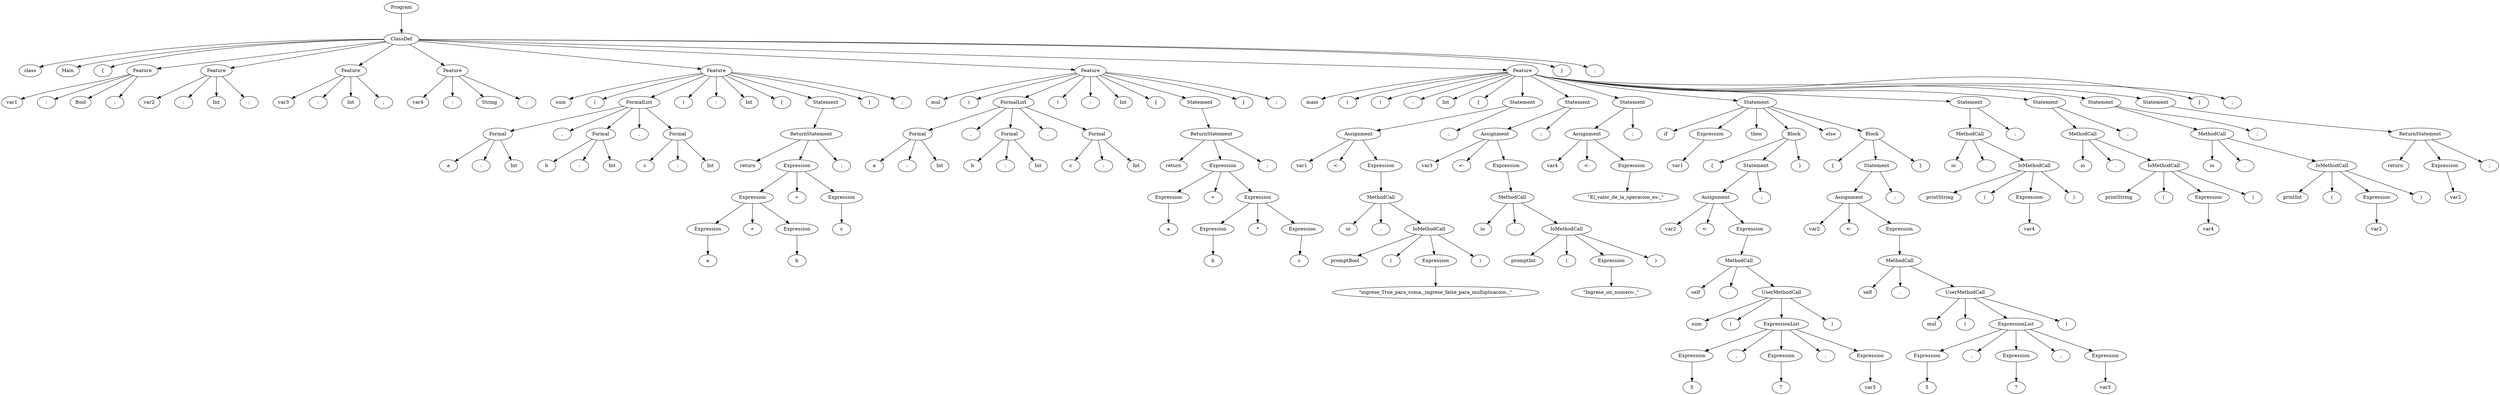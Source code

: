 digraph tree {
rankdir=TB;
nodesep=0.6;
ranksep=0.8;
    "Program_2321130398656" [label="Program"];
    "ClassDef_2321130400000" [label="ClassDef"];
    "class_2321155684608" [label="class"];
    "Main_2321155684672" [label="Main"];
    "{_2321155684800" [label="{"];
    "Feature_2321130400112" [label="Feature"];
    "var1_2321155685312" [label="var1"];
    ":_2321155686144" [label=":"];
    "Bool_2321155686208" [label="Bool"];
    ";_2321155686272" [label=";"];
    "Feature_2321130400560" [label="Feature"];
    "var2_2321155685952" [label="var2"];
    ":_2321155731584" [label=":"];
    "Int_2321155731648" [label="Int"];
    ";_2321155731712" [label=";"];
    "Feature_2321130400672" [label="Feature"];
    "var3_2321155731776" [label="var3"];
    ":_2321155731904" [label=":"];
    "Int_2321155731968" [label="Int"];
    ";_2321155732032" [label=";"];
    "Feature_2321130400784" [label="Feature"];
    "var4_2321155732096" [label="var4"];
    ":_2321155732224" [label=":"];
    "String_2321155732288" [label="String"];
    ";_2321155732352" [label=";"];
    "Feature_2321130400896" [label="Feature"];
    "sum_2321155732416" [label="sum"];
    "(_2321155732480" [label="("];
    "FormalList_2321130401120" [label="FormalList"];
    "Formal_2321130401232" [label="Formal"];
    "a_2321155732736" [label="a"];
    ":_2321155732864" [label=":"];
    "Int_2321155732928" [label="Int"];
    ",_2321155733056" [label=","];
    "Formal_2321130401344" [label="Formal"];
    "b_2321155733120" [label="b"];
    ":_2321155733248" [label=":"];
    "Int_2321155733312" [label="Int"];
    ",_2321155733440" [label=","];
    "Formal_2321130401456" [label="Formal"];
    "c_2321155733568" [label="c"];
    ":_2321155733696" [label=":"];
    "Int_2321155733760" [label="Int"];
    ")_2321155733824" [label=")"];
    ":_2321155733888" [label=":"];
    "Int_2321155734016" [label="Int"];
    "{_2321155734080" [label="{"];
    "Statement_2321130401568" [label="Statement"];
    "ReturnStatement_2321155735728" [label="ReturnStatement"];
    "return_2321155734336" [label="return"];
    "Expression_2321155737184" [label="Expression"];
    "Expression_2321155736736" [label="Expression"];
    "Expression_2321155735840" [label="Expression"];
    "a_2321155735232" [label="a"];
    "+_2321155749056" [label="+"];
    "Expression_2321155736848" [label="Expression"];
    "b_2321155750144" [label="b"];
    "+_2321155685504" [label="+"];
    "Expression_2321155737296" [label="Expression"];
    "c_2321155685824" [label="c"];
    ";_2321155751296" [label=";"];
    "}_2321155751552" [label="}"];
    ";_2321155733952" [label=";"];
    "Feature_2321155737632" [label="Feature"];
    "mul_2321155731520" [label="mul"];
    "(_2321155751616" [label="("];
    "FormalList_2321155737744" [label="FormalList"];
    "Formal_2321155737856" [label="Formal"];
    "a_2321155751680" [label="a"];
    ":_2321155751744" [label=":"];
    "Int_2321155751808" [label="Int"];
    ",_2321155751872" [label=","];
    "Formal_2321155737968" [label="Formal"];
    "b_2321221906496" [label="b"];
    ":_2321221906560" [label=":"];
    "Int_2321221906624" [label="Int"];
    ",_2321221906688" [label=","];
    "Formal_2321155738080" [label="Formal"];
    "c_2321221906816" [label="c"];
    ":_2321221906880" [label=":"];
    "Int_2321221906944" [label="Int"];
    ")_2321221907008" [label=")"];
    ":_2321221907072" [label=":"];
    "Int_2321221907200" [label="Int"];
    "{_2321221907264" [label="{"];
    "Statement_2321155738192" [label="Statement"];
    "ReturnStatement_2321155738304" [label="ReturnStatement"];
    "return_2321221907328" [label="return"];
    "Expression_2321155738528" [label="Expression"];
    "Expression_2321155738416" [label="Expression"];
    "a_2321221907392" [label="a"];
    "+_2321155751360" [label="+"];
    "Expression_2321155739200" [label="Expression"];
    "Expression_2321155738640" [label="Expression"];
    "b_2321155748224" [label="b"];
    "*_2321155734848" [label="*"];
    "Expression_2321155738864" [label="Expression"];
    "c_2321221907776" [label="c"];
    ";_2321221909568" [label=";"];
    "}_2321221909440" [label="}"];
    ";_2321155750976" [label=";"];
    "Feature_2321155739312" [label="Feature"];
    "main_2321155751424" [label="main"];
    "(_2321155750080" [label="("];
    ")_2321155748160" [label=")"];
    ":_2321155684928" [label=":"];
    "Int_2321155685376" [label="Int"];
    "{_2321221923840" [label="{"];
    "Statement_2321155739424" [label="Statement"];
    "Assignment_2321221918896" [label="Assignment"];
    "var1_2321221923904" [label="var1"];
    "<-_2321221924032" [label="<-"];
    "Expression_2321221919008" [label="Expression"];
    "MethodCall_2321221919232" [label="MethodCall"];
    "io_2321221923968" [label="io"];
    "._2321221924096" [label="."];
    "IoMethodCall_2321221919344" [label="IoMethodCall"];
    "promptBool_2321221924224" [label="promptBool"];
    "(_2321221924288" [label="("];
    "Expression_2321221919456" [label="Expression"];
    "\\\"ingrese_True_para_suma,_ingrese_false_para_multiplicacion:_\\\"_2321221924480" [label="\"ingrese_True_para_suma,_ingrese_false_para_multiplicacion:_\""];
    ")_2321221924544" [label=")"];
    ";_2321221924608" [label=";"];
    "Statement_2321221919792" [label="Statement"];
    "Assignment_2321221919904" [label="Assignment"];
    "var3_2321221924672" [label="var3"];
    "<-_2321221924736" [label="<-"];
    "Expression_2321221920016" [label="Expression"];
    "MethodCall_2321221920128" [label="MethodCall"];
    "io_2321221924800" [label="io"];
    "._2321221924864" [label="."];
    "IoMethodCall_2321221920240" [label="IoMethodCall"];
    "promptInt_2321221924928" [label="promptInt"];
    "(_2321221924992" [label="("];
    "Expression_2321221920352" [label="Expression"];
    "\\\"Ingrese_un_numero:_\\\"_2321221925056" [label="\"Ingrese_un_numero:_\""];
    ")_2321221925120" [label=")"];
    ";_2321221925184" [label=";"];
    "Statement_2321221920464" [label="Statement"];
    "Assignment_2321221920576" [label="Assignment"];
    "var4_2321221923776" [label="var4"];
    "<-_2321221925248" [label="<-"];
    "Expression_2321221920688" [label="Expression"];
    "\\\"El_valor_de_la_operacion_es:_\\\"_2321221925312" [label="\"El_valor_de_la_operacion_es:_\""];
    ";_2321221925376" [label=";"];
    "Statement_2321221920800" [label="Statement"];
    "if_2321221925440" [label="if"];
    "Expression_2321221921024" [label="Expression"];
    "var1_2321221925504" [label="var1"];
    "then_2321221925568" [label="then"];
    "Block_2321221921360" [label="Block"];
    "{_2321221925632" [label="{"];
    "Statement_2321221921472" [label="Statement"];
    "Assignment_2321221921584" [label="Assignment"];
    "var2_2321221925824" [label="var2"];
    "<-_2321221925888" [label="<-"];
    "Expression_2321221921696" [label="Expression"];
    "MethodCall_2321221921808" [label="MethodCall"];
    "self_2321221925952" [label="self"];
    "._2321221926016" [label="."];
    "UserMethodCall_2321221921920" [label="UserMethodCall"];
    "sum_2321221926080" [label="sum"];
    "(_2321221926144" [label="("];
    "ExpressionList_2321221922032" [label="ExpressionList"];
    "Expression_2321221922144" [label="Expression"];
    "5_2321221926336" [label="5"];
    ",_2321221926464" [label=","];
    "Expression_2321221922480" [label="Expression"];
    "7_2321221926528" [label="7"];
    ",_2321221926656" [label=","];
    "Expression_2321221922592" [label="Expression"];
    "var3_2321221926720" [label="var3"];
    ")_2321221931072" [label=")"];
    ";_2321221931136" [label=";"];
    "}_2321221931328" [label="}"];
    "else_2321221931392" [label="else"];
    "Block_2321221939264" [label="Block"];
    "{_2321221931520" [label="{"];
    "Statement_2321221939376" [label="Statement"];
    "Assignment_2321221939488" [label="Assignment"];
    "var2_2321221931584" [label="var2"];
    "<-_2321221931712" [label="<-"];
    "Expression_2321221939600" [label="Expression"];
    "MethodCall_2321221939712" [label="MethodCall"];
    "self_2321221931840" [label="self"];
    "._2321221931968" [label="."];
    "UserMethodCall_2321221939824" [label="UserMethodCall"];
    "mul_2321221932032" [label="mul"];
    "(_2321221932160" [label="("];
    "ExpressionList_2321221939936" [label="ExpressionList"];
    "Expression_2321221940048" [label="Expression"];
    "5_2321221932224" [label="5"];
    ",_2321221932416" [label=","];
    "Expression_2321221940160" [label="Expression"];
    "7_2321221932480" [label="7"];
    ",_2321221932608" [label=","];
    "Expression_2321221940272" [label="Expression"];
    "var3_2321221932672" [label="var3"];
    ")_2321221932864" [label=")"];
    ";_2321221932928" [label=";"];
    "}_2321221932992" [label="}"];
    "Statement_2321221940384" [label="Statement"];
    "MethodCall_2321221940608" [label="MethodCall"];
    "io_2321221933056" [label="io"];
    "._2321221933312" [label="."];
    "IoMethodCall_2321221940720" [label="IoMethodCall"];
    "printString_2321221933376" [label="printString"];
    "(_2321221933504" [label="("];
    "Expression_2321221940832" [label="Expression"];
    "var4_2321221933568" [label="var4"];
    ")_2321221933696" [label=")"];
    ";_2321221933760" [label=";"];
    "Statement_2321221940944" [label="Statement"];
    "MethodCall_2321221941056" [label="MethodCall"];
    "io_2321221933888" [label="io"];
    "._2321221934016" [label="."];
    "IoMethodCall_2321221941168" [label="IoMethodCall"];
    "printString_2321221934080" [label="printString"];
    "(_2321221934208" [label="("];
    "Expression_2321221941280" [label="Expression"];
    "var4_2321221934272" [label="var4"];
    ")_2321221934400" [label=")"];
    ";_2321221934464" [label=";"];
    "Statement_2321221941392" [label="Statement"];
    "MethodCall_2321221941504" [label="MethodCall"];
    "io_2321221934592" [label="io"];
    "._2321221934720" [label="."];
    "IoMethodCall_2321221941616" [label="IoMethodCall"];
    "printInt_2321221934784" [label="printInt"];
    "(_2321221934912" [label="("];
    "Expression_2321221941728" [label="Expression"];
    "var2_2321221934976" [label="var2"];
    ")_2321221955648" [label=")"];
    ";_2321221955712" [label=";"];
    "Statement_2321221941840" [label="Statement"];
    "ReturnStatement_2321221941952" [label="ReturnStatement"];
    "return_2321221955840" [label="return"];
    "Expression_2321221942064" [label="Expression"];
    "var2_2321221955968" [label="var2"];
    ";_2321221956096" [label=";"];
    "}_2321221956160" [label="}"];
    ";_2321221956224" [label=";"];
    "}_2321221956288" [label="}"];
    ";_2321221956352" [label=";"];
    "Program_2321130398656" -> "ClassDef_2321130400000";
    "ClassDef_2321130400000" -> "class_2321155684608";
    "ClassDef_2321130400000" -> "Main_2321155684672";
    "ClassDef_2321130400000" -> "{_2321155684800";
    "ClassDef_2321130400000" -> "Feature_2321130400112";
    "ClassDef_2321130400000" -> "Feature_2321130400560";
    "ClassDef_2321130400000" -> "Feature_2321130400672";
    "ClassDef_2321130400000" -> "Feature_2321130400784";
    "ClassDef_2321130400000" -> "Feature_2321130400896";
    "ClassDef_2321130400000" -> "Feature_2321155737632";
    "ClassDef_2321130400000" -> "Feature_2321155739312";
    "ClassDef_2321130400000" -> "}_2321221956288";
    "ClassDef_2321130400000" -> ";_2321221956352";
    "Feature_2321130400112" -> "var1_2321155685312";
    "Feature_2321130400112" -> ":_2321155686144";
    "Feature_2321130400112" -> "Bool_2321155686208";
    "Feature_2321130400112" -> ";_2321155686272";
    "Feature_2321130400560" -> "var2_2321155685952";
    "Feature_2321130400560" -> ":_2321155731584";
    "Feature_2321130400560" -> "Int_2321155731648";
    "Feature_2321130400560" -> ";_2321155731712";
    "Feature_2321130400672" -> "var3_2321155731776";
    "Feature_2321130400672" -> ":_2321155731904";
    "Feature_2321130400672" -> "Int_2321155731968";
    "Feature_2321130400672" -> ";_2321155732032";
    "Feature_2321130400784" -> "var4_2321155732096";
    "Feature_2321130400784" -> ":_2321155732224";
    "Feature_2321130400784" -> "String_2321155732288";
    "Feature_2321130400784" -> ";_2321155732352";
    "Feature_2321130400896" -> "sum_2321155732416";
    "Feature_2321130400896" -> "(_2321155732480";
    "Feature_2321130400896" -> "FormalList_2321130401120";
    "Feature_2321130400896" -> ")_2321155733824";
    "Feature_2321130400896" -> ":_2321155733888";
    "Feature_2321130400896" -> "Int_2321155734016";
    "Feature_2321130400896" -> "{_2321155734080";
    "Feature_2321130400896" -> "Statement_2321130401568";
    "Feature_2321130400896" -> "}_2321155751552";
    "Feature_2321130400896" -> ";_2321155733952";
    "FormalList_2321130401120" -> "Formal_2321130401232";
    "FormalList_2321130401120" -> ",_2321155733056";
    "FormalList_2321130401120" -> "Formal_2321130401344";
    "FormalList_2321130401120" -> ",_2321155733440";
    "FormalList_2321130401120" -> "Formal_2321130401456";
    "Formal_2321130401232" -> "a_2321155732736";
    "Formal_2321130401232" -> ":_2321155732864";
    "Formal_2321130401232" -> "Int_2321155732928";
    "Formal_2321130401344" -> "b_2321155733120";
    "Formal_2321130401344" -> ":_2321155733248";
    "Formal_2321130401344" -> "Int_2321155733312";
    "Formal_2321130401456" -> "c_2321155733568";
    "Formal_2321130401456" -> ":_2321155733696";
    "Formal_2321130401456" -> "Int_2321155733760";
    "Statement_2321130401568" -> "ReturnStatement_2321155735728";
    "ReturnStatement_2321155735728" -> "return_2321155734336";
    "ReturnStatement_2321155735728" -> "Expression_2321155737184";
    "ReturnStatement_2321155735728" -> ";_2321155751296";
    "Expression_2321155737184" -> "Expression_2321155736736";
    "Expression_2321155737184" -> "+_2321155685504";
    "Expression_2321155737184" -> "Expression_2321155737296";
    "Expression_2321155736736" -> "Expression_2321155735840";
    "Expression_2321155736736" -> "+_2321155749056";
    "Expression_2321155736736" -> "Expression_2321155736848";
    "Expression_2321155735840" -> "a_2321155735232";
    "Expression_2321155736848" -> "b_2321155750144";
    "Expression_2321155737296" -> "c_2321155685824";
    "Feature_2321155737632" -> "mul_2321155731520";
    "Feature_2321155737632" -> "(_2321155751616";
    "Feature_2321155737632" -> "FormalList_2321155737744";
    "Feature_2321155737632" -> ")_2321221907008";
    "Feature_2321155737632" -> ":_2321221907072";
    "Feature_2321155737632" -> "Int_2321221907200";
    "Feature_2321155737632" -> "{_2321221907264";
    "Feature_2321155737632" -> "Statement_2321155738192";
    "Feature_2321155737632" -> "}_2321221909440";
    "Feature_2321155737632" -> ";_2321155750976";
    "FormalList_2321155737744" -> "Formal_2321155737856";
    "FormalList_2321155737744" -> ",_2321155751872";
    "FormalList_2321155737744" -> "Formal_2321155737968";
    "FormalList_2321155737744" -> ",_2321221906688";
    "FormalList_2321155737744" -> "Formal_2321155738080";
    "Formal_2321155737856" -> "a_2321155751680";
    "Formal_2321155737856" -> ":_2321155751744";
    "Formal_2321155737856" -> "Int_2321155751808";
    "Formal_2321155737968" -> "b_2321221906496";
    "Formal_2321155737968" -> ":_2321221906560";
    "Formal_2321155737968" -> "Int_2321221906624";
    "Formal_2321155738080" -> "c_2321221906816";
    "Formal_2321155738080" -> ":_2321221906880";
    "Formal_2321155738080" -> "Int_2321221906944";
    "Statement_2321155738192" -> "ReturnStatement_2321155738304";
    "ReturnStatement_2321155738304" -> "return_2321221907328";
    "ReturnStatement_2321155738304" -> "Expression_2321155738528";
    "ReturnStatement_2321155738304" -> ";_2321221909568";
    "Expression_2321155738528" -> "Expression_2321155738416";
    "Expression_2321155738528" -> "+_2321155751360";
    "Expression_2321155738528" -> "Expression_2321155739200";
    "Expression_2321155738416" -> "a_2321221907392";
    "Expression_2321155739200" -> "Expression_2321155738640";
    "Expression_2321155739200" -> "*_2321155734848";
    "Expression_2321155739200" -> "Expression_2321155738864";
    "Expression_2321155738640" -> "b_2321155748224";
    "Expression_2321155738864" -> "c_2321221907776";
    "Feature_2321155739312" -> "main_2321155751424";
    "Feature_2321155739312" -> "(_2321155750080";
    "Feature_2321155739312" -> ")_2321155748160";
    "Feature_2321155739312" -> ":_2321155684928";
    "Feature_2321155739312" -> "Int_2321155685376";
    "Feature_2321155739312" -> "{_2321221923840";
    "Feature_2321155739312" -> "Statement_2321155739424";
    "Feature_2321155739312" -> "Statement_2321221919792";
    "Feature_2321155739312" -> "Statement_2321221920464";
    "Feature_2321155739312" -> "Statement_2321221920800";
    "Feature_2321155739312" -> "Statement_2321221940384";
    "Feature_2321155739312" -> "Statement_2321221940944";
    "Feature_2321155739312" -> "Statement_2321221941392";
    "Feature_2321155739312" -> "Statement_2321221941840";
    "Feature_2321155739312" -> "}_2321221956160";
    "Feature_2321155739312" -> ";_2321221956224";
    "Statement_2321155739424" -> "Assignment_2321221918896";
    "Statement_2321155739424" -> ";_2321221924608";
    "Assignment_2321221918896" -> "var1_2321221923904";
    "Assignment_2321221918896" -> "<-_2321221924032";
    "Assignment_2321221918896" -> "Expression_2321221919008";
    "Expression_2321221919008" -> "MethodCall_2321221919232";
    "MethodCall_2321221919232" -> "io_2321221923968";
    "MethodCall_2321221919232" -> "._2321221924096";
    "MethodCall_2321221919232" -> "IoMethodCall_2321221919344";
    "IoMethodCall_2321221919344" -> "promptBool_2321221924224";
    "IoMethodCall_2321221919344" -> "(_2321221924288";
    "IoMethodCall_2321221919344" -> "Expression_2321221919456";
    "IoMethodCall_2321221919344" -> ")_2321221924544";
    "Expression_2321221919456" -> "\\\"ingrese_True_para_suma,_ingrese_false_para_multiplicacion:_\\\"_2321221924480";
    "Statement_2321221919792" -> "Assignment_2321221919904";
    "Statement_2321221919792" -> ";_2321221925184";
    "Assignment_2321221919904" -> "var3_2321221924672";
    "Assignment_2321221919904" -> "<-_2321221924736";
    "Assignment_2321221919904" -> "Expression_2321221920016";
    "Expression_2321221920016" -> "MethodCall_2321221920128";
    "MethodCall_2321221920128" -> "io_2321221924800";
    "MethodCall_2321221920128" -> "._2321221924864";
    "MethodCall_2321221920128" -> "IoMethodCall_2321221920240";
    "IoMethodCall_2321221920240" -> "promptInt_2321221924928";
    "IoMethodCall_2321221920240" -> "(_2321221924992";
    "IoMethodCall_2321221920240" -> "Expression_2321221920352";
    "IoMethodCall_2321221920240" -> ")_2321221925120";
    "Expression_2321221920352" -> "\\\"Ingrese_un_numero:_\\\"_2321221925056";
    "Statement_2321221920464" -> "Assignment_2321221920576";
    "Statement_2321221920464" -> ";_2321221925376";
    "Assignment_2321221920576" -> "var4_2321221923776";
    "Assignment_2321221920576" -> "<-_2321221925248";
    "Assignment_2321221920576" -> "Expression_2321221920688";
    "Expression_2321221920688" -> "\\\"El_valor_de_la_operacion_es:_\\\"_2321221925312";
    "Statement_2321221920800" -> "if_2321221925440";
    "Statement_2321221920800" -> "Expression_2321221921024";
    "Statement_2321221920800" -> "then_2321221925568";
    "Statement_2321221920800" -> "Block_2321221921360";
    "Statement_2321221920800" -> "else_2321221931392";
    "Statement_2321221920800" -> "Block_2321221939264";
    "Expression_2321221921024" -> "var1_2321221925504";
    "Block_2321221921360" -> "{_2321221925632";
    "Block_2321221921360" -> "Statement_2321221921472";
    "Block_2321221921360" -> "}_2321221931328";
    "Statement_2321221921472" -> "Assignment_2321221921584";
    "Statement_2321221921472" -> ";_2321221931136";
    "Assignment_2321221921584" -> "var2_2321221925824";
    "Assignment_2321221921584" -> "<-_2321221925888";
    "Assignment_2321221921584" -> "Expression_2321221921696";
    "Expression_2321221921696" -> "MethodCall_2321221921808";
    "MethodCall_2321221921808" -> "self_2321221925952";
    "MethodCall_2321221921808" -> "._2321221926016";
    "MethodCall_2321221921808" -> "UserMethodCall_2321221921920";
    "UserMethodCall_2321221921920" -> "sum_2321221926080";
    "UserMethodCall_2321221921920" -> "(_2321221926144";
    "UserMethodCall_2321221921920" -> "ExpressionList_2321221922032";
    "UserMethodCall_2321221921920" -> ")_2321221931072";
    "ExpressionList_2321221922032" -> "Expression_2321221922144";
    "ExpressionList_2321221922032" -> ",_2321221926464";
    "ExpressionList_2321221922032" -> "Expression_2321221922480";
    "ExpressionList_2321221922032" -> ",_2321221926656";
    "ExpressionList_2321221922032" -> "Expression_2321221922592";
    "Expression_2321221922144" -> "5_2321221926336";
    "Expression_2321221922480" -> "7_2321221926528";
    "Expression_2321221922592" -> "var3_2321221926720";
    "Block_2321221939264" -> "{_2321221931520";
    "Block_2321221939264" -> "Statement_2321221939376";
    "Block_2321221939264" -> "}_2321221932992";
    "Statement_2321221939376" -> "Assignment_2321221939488";
    "Statement_2321221939376" -> ";_2321221932928";
    "Assignment_2321221939488" -> "var2_2321221931584";
    "Assignment_2321221939488" -> "<-_2321221931712";
    "Assignment_2321221939488" -> "Expression_2321221939600";
    "Expression_2321221939600" -> "MethodCall_2321221939712";
    "MethodCall_2321221939712" -> "self_2321221931840";
    "MethodCall_2321221939712" -> "._2321221931968";
    "MethodCall_2321221939712" -> "UserMethodCall_2321221939824";
    "UserMethodCall_2321221939824" -> "mul_2321221932032";
    "UserMethodCall_2321221939824" -> "(_2321221932160";
    "UserMethodCall_2321221939824" -> "ExpressionList_2321221939936";
    "UserMethodCall_2321221939824" -> ")_2321221932864";
    "ExpressionList_2321221939936" -> "Expression_2321221940048";
    "ExpressionList_2321221939936" -> ",_2321221932416";
    "ExpressionList_2321221939936" -> "Expression_2321221940160";
    "ExpressionList_2321221939936" -> ",_2321221932608";
    "ExpressionList_2321221939936" -> "Expression_2321221940272";
    "Expression_2321221940048" -> "5_2321221932224";
    "Expression_2321221940160" -> "7_2321221932480";
    "Expression_2321221940272" -> "var3_2321221932672";
    "Statement_2321221940384" -> "MethodCall_2321221940608";
    "Statement_2321221940384" -> ";_2321221933760";
    "MethodCall_2321221940608" -> "io_2321221933056";
    "MethodCall_2321221940608" -> "._2321221933312";
    "MethodCall_2321221940608" -> "IoMethodCall_2321221940720";
    "IoMethodCall_2321221940720" -> "printString_2321221933376";
    "IoMethodCall_2321221940720" -> "(_2321221933504";
    "IoMethodCall_2321221940720" -> "Expression_2321221940832";
    "IoMethodCall_2321221940720" -> ")_2321221933696";
    "Expression_2321221940832" -> "var4_2321221933568";
    "Statement_2321221940944" -> "MethodCall_2321221941056";
    "Statement_2321221940944" -> ";_2321221934464";
    "MethodCall_2321221941056" -> "io_2321221933888";
    "MethodCall_2321221941056" -> "._2321221934016";
    "MethodCall_2321221941056" -> "IoMethodCall_2321221941168";
    "IoMethodCall_2321221941168" -> "printString_2321221934080";
    "IoMethodCall_2321221941168" -> "(_2321221934208";
    "IoMethodCall_2321221941168" -> "Expression_2321221941280";
    "IoMethodCall_2321221941168" -> ")_2321221934400";
    "Expression_2321221941280" -> "var4_2321221934272";
    "Statement_2321221941392" -> "MethodCall_2321221941504";
    "Statement_2321221941392" -> ";_2321221955712";
    "MethodCall_2321221941504" -> "io_2321221934592";
    "MethodCall_2321221941504" -> "._2321221934720";
    "MethodCall_2321221941504" -> "IoMethodCall_2321221941616";
    "IoMethodCall_2321221941616" -> "printInt_2321221934784";
    "IoMethodCall_2321221941616" -> "(_2321221934912";
    "IoMethodCall_2321221941616" -> "Expression_2321221941728";
    "IoMethodCall_2321221941616" -> ")_2321221955648";
    "Expression_2321221941728" -> "var2_2321221934976";
    "Statement_2321221941840" -> "ReturnStatement_2321221941952";
    "ReturnStatement_2321221941952" -> "return_2321221955840";
    "ReturnStatement_2321221941952" -> "Expression_2321221942064";
    "ReturnStatement_2321221941952" -> ";_2321221956096";
    "Expression_2321221942064" -> "var2_2321221955968";
}

